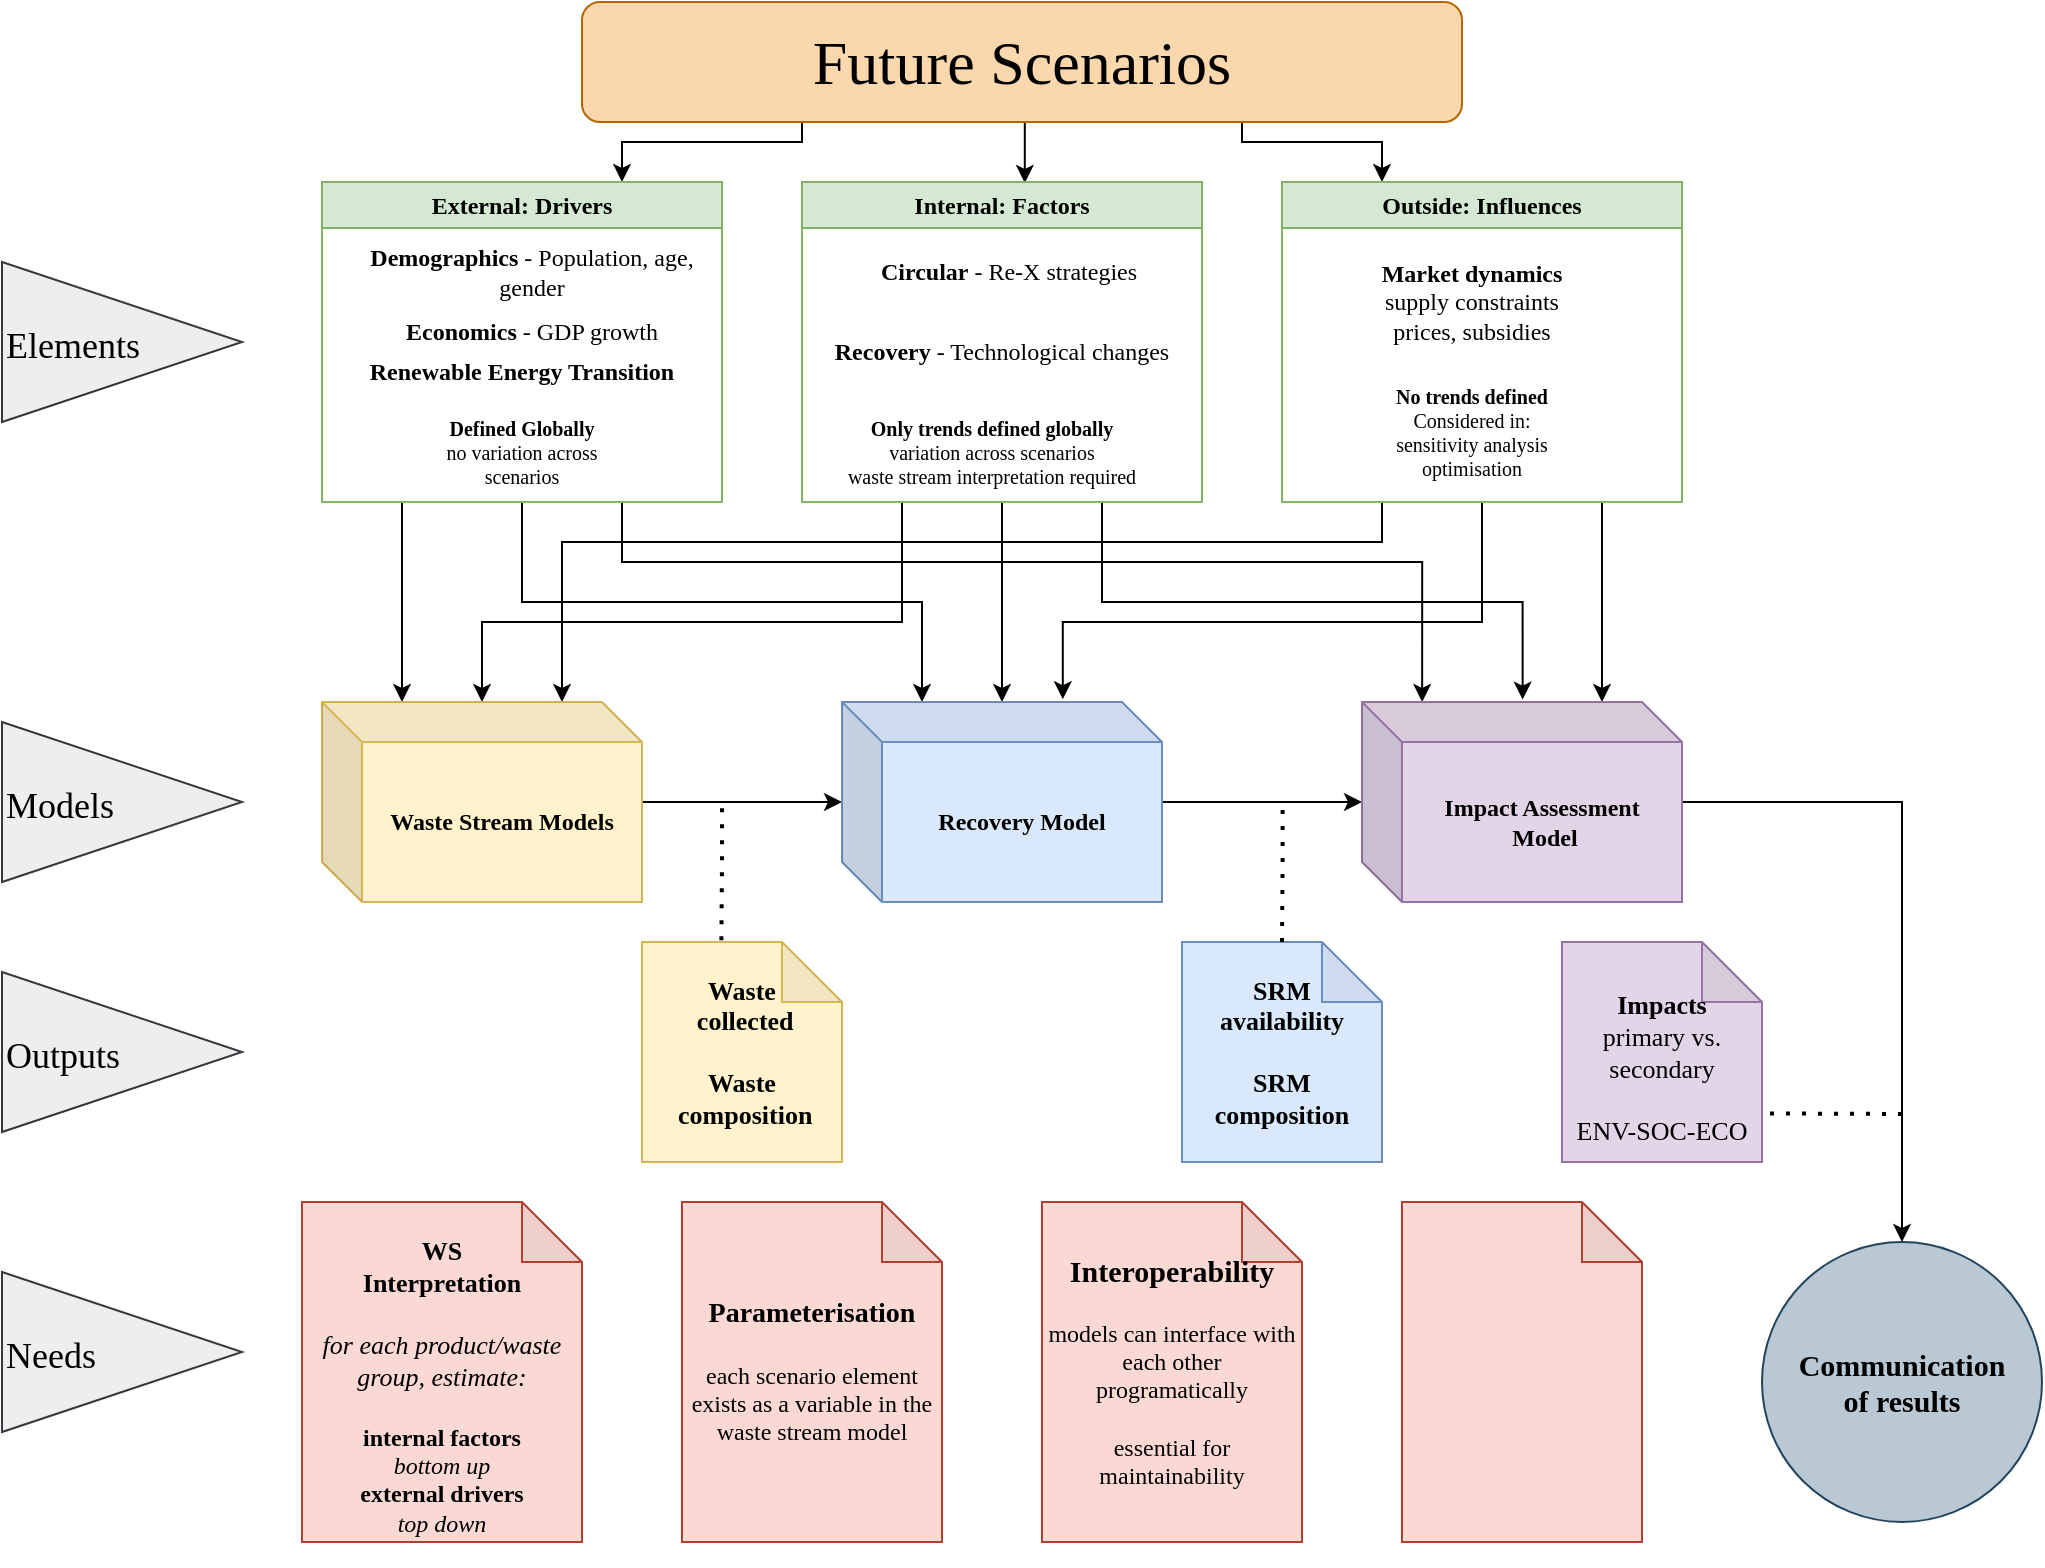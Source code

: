 <mxfile version="20.8.16" type="device"><diagram name="Page-1" id="YuJT3i4SbEEo4yQlwbK8"><mxGraphModel dx="1231" dy="778" grid="1" gridSize="10" guides="1" tooltips="1" connect="1" arrows="1" fold="1" page="1" pageScale="1" pageWidth="1169" pageHeight="827" math="0" shadow="0"><root><mxCell id="0"/><mxCell id="1" parent="0"/><mxCell id="V9XEfxMxnl1vKbUYS3GA-35" style="edgeStyle=orthogonalEdgeStyle;rounded=0;orthogonalLoop=1;jettySize=auto;html=1;exitX=0.25;exitY=1;exitDx=0;exitDy=0;entryX=0.75;entryY=0;entryDx=0;entryDy=0;fontFamily=roboto;fontSource=https%3A%2F%2Ffonts.googleapis.com%2Fcss%3Ffamily%3Droboto;fontSize=31;" parent="1" source="DNrY3JRr939rlAObwiy6-1" target="DNrY3JRr939rlAObwiy6-5" edge="1"><mxGeometry relative="1" as="geometry"><Array as="points"><mxPoint x="520" y="100"/><mxPoint x="430" y="100"/></Array></mxGeometry></mxCell><mxCell id="V9XEfxMxnl1vKbUYS3GA-36" style="edgeStyle=orthogonalEdgeStyle;rounded=0;orthogonalLoop=1;jettySize=auto;html=1;exitX=0.75;exitY=1;exitDx=0;exitDy=0;entryX=0.25;entryY=0;entryDx=0;entryDy=0;fontFamily=roboto;fontSource=https%3A%2F%2Ffonts.googleapis.com%2Fcss%3Ffamily%3Droboto;fontSize=31;" parent="1" source="DNrY3JRr939rlAObwiy6-1" target="DNrY3JRr939rlAObwiy6-12" edge="1"><mxGeometry relative="1" as="geometry"><Array as="points"><mxPoint x="740" y="100"/><mxPoint x="810" y="100"/></Array></mxGeometry></mxCell><mxCell id="V9XEfxMxnl1vKbUYS3GA-37" style="edgeStyle=orthogonalEdgeStyle;rounded=0;orthogonalLoop=1;jettySize=auto;html=1;exitX=0.5;exitY=1;exitDx=0;exitDy=0;entryX=0.557;entryY=0.003;entryDx=0;entryDy=0;entryPerimeter=0;fontFamily=roboto;fontSource=https%3A%2F%2Ffonts.googleapis.com%2Fcss%3Ffamily%3Droboto;fontSize=31;" parent="1" source="DNrY3JRr939rlAObwiy6-1" target="DNrY3JRr939rlAObwiy6-8" edge="1"><mxGeometry relative="1" as="geometry"/></mxCell><mxCell id="DNrY3JRr939rlAObwiy6-1" value="&lt;font style=&quot;font-size: 31px;&quot;&gt;Future Scenarios&lt;/font&gt;" style="rounded=1;whiteSpace=wrap;html=1;fontFamily=cabin;fontSource=https%3A%2F%2Ffonts.googleapis.com%2Fcss%3Ffamily%3Dcabin;fillColor=#fad7ac;strokeColor=#b46504;" parent="1" vertex="1"><mxGeometry x="410" y="30" width="440" height="60" as="geometry"/></mxCell><mxCell id="V9XEfxMxnl1vKbUYS3GA-8" value="" style="edgeStyle=orthogonalEdgeStyle;rounded=0;orthogonalLoop=1;jettySize=auto;html=1;fontSize=18;fontFamily=cabin;fontSource=https%3A%2F%2Ffonts.googleapis.com%2Fcss%3Ffamily%3Dcabin;" parent="1" source="DNrY3JRr939rlAObwiy6-5" target="DNrY3JRr939rlAObwiy6-19" edge="1"><mxGeometry relative="1" as="geometry"><Array as="points"><mxPoint x="320" y="360"/><mxPoint x="320" y="360"/></Array></mxGeometry></mxCell><mxCell id="V9XEfxMxnl1vKbUYS3GA-12" style="edgeStyle=orthogonalEdgeStyle;rounded=0;orthogonalLoop=1;jettySize=auto;html=1;exitX=0.5;exitY=1;exitDx=0;exitDy=0;fontSize=18;entryX=0.25;entryY=0;entryDx=0;entryDy=0;entryPerimeter=0;fontFamily=cabin;fontSource=https%3A%2F%2Ffonts.googleapis.com%2Fcss%3Ffamily%3Dcabin;" parent="1" source="DNrY3JRr939rlAObwiy6-5" target="DNrY3JRr939rlAObwiy6-35" edge="1"><mxGeometry relative="1" as="geometry"><mxPoint x="580" y="370" as="targetPoint"/><Array as="points"><mxPoint x="380" y="330"/><mxPoint x="580" y="330"/></Array></mxGeometry></mxCell><mxCell id="V9XEfxMxnl1vKbUYS3GA-15" style="edgeStyle=orthogonalEdgeStyle;rounded=0;orthogonalLoop=1;jettySize=auto;html=1;exitX=0.75;exitY=1;exitDx=0;exitDy=0;entryX=0.188;entryY=0;entryDx=0;entryDy=0;entryPerimeter=0;fontSize=18;fontFamily=cabin;fontSource=https%3A%2F%2Ffonts.googleapis.com%2Fcss%3Ffamily%3Dcabin;" parent="1" source="DNrY3JRr939rlAObwiy6-5" target="DNrY3JRr939rlAObwiy6-41" edge="1"><mxGeometry relative="1" as="geometry"><Array as="points"><mxPoint x="430" y="310"/><mxPoint x="830" y="310"/></Array></mxGeometry></mxCell><mxCell id="DNrY3JRr939rlAObwiy6-5" value="External: Drivers" style="swimlane;whiteSpace=wrap;html=1;fontFamily=cabin;fontSource=https%3A%2F%2Ffonts.googleapis.com%2Fcss%3Ffamily%3Dcabin;fillColor=#d5e8d4;strokeColor=#82b366;" parent="1" vertex="1"><mxGeometry x="280" y="120" width="200" height="160" as="geometry"><mxRectangle x="280" y="120" width="140" height="30" as="alternateBounds"/></mxGeometry></mxCell><mxCell id="DNrY3JRr939rlAObwiy6-6" value="&lt;b&gt;Demographics&lt;/b&gt; - Population, age, gender" style="text;html=1;strokeColor=none;fillColor=none;align=center;verticalAlign=middle;whiteSpace=wrap;rounded=0;fontFamily=cabin;fontSource=https%3A%2F%2Ffonts.googleapis.com%2Fcss%3Ffamily%3Dcabin;" parent="DNrY3JRr939rlAObwiy6-5" vertex="1"><mxGeometry x="20" y="30" width="170" height="30" as="geometry"/></mxCell><mxCell id="DNrY3JRr939rlAObwiy6-7" value="&lt;b&gt;Economics&lt;/b&gt; - GDP growth" style="text;html=1;strokeColor=none;fillColor=none;align=center;verticalAlign=middle;whiteSpace=wrap;rounded=0;fontFamily=cabin;fontSource=https%3A%2F%2Ffonts.googleapis.com%2Fcss%3Ffamily%3Dcabin;" parent="DNrY3JRr939rlAObwiy6-5" vertex="1"><mxGeometry x="30" y="60" width="150" height="30" as="geometry"/></mxCell><mxCell id="DNrY3JRr939rlAObwiy6-18" value="&lt;b&gt;Renewable Energy Transition&lt;/b&gt;" style="text;html=1;strokeColor=none;fillColor=none;align=center;verticalAlign=middle;whiteSpace=wrap;rounded=0;fontFamily=cabin;fontSource=https%3A%2F%2Ffonts.googleapis.com%2Fcss%3Ffamily%3Dcabin;" parent="DNrY3JRr939rlAObwiy6-5" vertex="1"><mxGeometry x="10" y="80" width="180" height="30" as="geometry"/></mxCell><mxCell id="DNrY3JRr939rlAObwiy6-43" value="&lt;b style=&quot;border-color: var(--border-color);&quot;&gt;Defined Globally&lt;/b&gt;&lt;br style=&quot;border-color: var(--border-color);&quot;&gt;no variation across&lt;br style=&quot;border-color: var(--border-color);&quot;&gt;scenarios" style="text;html=1;strokeColor=none;fillColor=none;align=center;verticalAlign=middle;whiteSpace=wrap;rounded=0;fontSize=10;fontFamily=cabin;fontSource=https%3A%2F%2Ffonts.googleapis.com%2Fcss%3Ffamily%3Dcabin;" parent="DNrY3JRr939rlAObwiy6-5" vertex="1"><mxGeometry x="20" y="120" width="160" height="30" as="geometry"/></mxCell><mxCell id="V9XEfxMxnl1vKbUYS3GA-9" value="" style="edgeStyle=orthogonalEdgeStyle;rounded=0;orthogonalLoop=1;jettySize=auto;html=1;fontSize=18;fontFamily=cabin;fontSource=https%3A%2F%2Ffonts.googleapis.com%2Fcss%3Ffamily%3Dcabin;" parent="1" source="DNrY3JRr939rlAObwiy6-8" target="DNrY3JRr939rlAObwiy6-35" edge="1"><mxGeometry relative="1" as="geometry"/></mxCell><mxCell id="V9XEfxMxnl1vKbUYS3GA-14" style="edgeStyle=orthogonalEdgeStyle;rounded=0;orthogonalLoop=1;jettySize=auto;html=1;exitX=0.25;exitY=1;exitDx=0;exitDy=0;entryX=0.5;entryY=0;entryDx=0;entryDy=0;entryPerimeter=0;fontSize=18;fontFamily=cabin;fontSource=https%3A%2F%2Ffonts.googleapis.com%2Fcss%3Ffamily%3Dcabin;" parent="1" source="DNrY3JRr939rlAObwiy6-8" target="DNrY3JRr939rlAObwiy6-19" edge="1"><mxGeometry relative="1" as="geometry"><Array as="points"><mxPoint x="570" y="340"/><mxPoint x="360" y="340"/></Array></mxGeometry></mxCell><mxCell id="V9XEfxMxnl1vKbUYS3GA-16" style="edgeStyle=orthogonalEdgeStyle;rounded=0;orthogonalLoop=1;jettySize=auto;html=1;exitX=0.75;exitY=1;exitDx=0;exitDy=0;entryX=0.502;entryY=-0.012;entryDx=0;entryDy=0;entryPerimeter=0;fontSize=18;fontFamily=cabin;fontSource=https%3A%2F%2Ffonts.googleapis.com%2Fcss%3Ffamily%3Dcabin;" parent="1" source="DNrY3JRr939rlAObwiy6-8" target="DNrY3JRr939rlAObwiy6-41" edge="1"><mxGeometry relative="1" as="geometry"/></mxCell><mxCell id="DNrY3JRr939rlAObwiy6-8" value="Internal: Factors" style="swimlane;whiteSpace=wrap;html=1;fontFamily=cabin;fontSource=https%3A%2F%2Ffonts.googleapis.com%2Fcss%3Ffamily%3Dcabin;fillColor=#d5e8d4;strokeColor=#82b366;" parent="1" vertex="1"><mxGeometry x="520" y="120" width="200" height="160" as="geometry"><mxRectangle x="520" y="120" width="140" height="30" as="alternateBounds"/></mxGeometry></mxCell><mxCell id="DNrY3JRr939rlAObwiy6-9" value="&lt;b&gt;Circular&lt;/b&gt; - Re-X strategies&amp;nbsp;" style="text;html=1;strokeColor=none;fillColor=none;align=center;verticalAlign=middle;whiteSpace=wrap;rounded=0;fontFamily=cabin;fontSource=https%3A%2F%2Ffonts.googleapis.com%2Fcss%3Ffamily%3Dcabin;" parent="DNrY3JRr939rlAObwiy6-8" vertex="1"><mxGeometry x="20" y="30" width="170" height="30" as="geometry"/></mxCell><mxCell id="DNrY3JRr939rlAObwiy6-10" value="&lt;b&gt;Recovery&lt;/b&gt; - Technological changes" style="text;html=1;strokeColor=none;fillColor=none;align=center;verticalAlign=middle;whiteSpace=wrap;rounded=0;fontFamily=cabin;fontSource=https%3A%2F%2Ffonts.googleapis.com%2Fcss%3Ffamily%3Dcabin;" parent="DNrY3JRr939rlAObwiy6-8" vertex="1"><mxGeometry x="5" y="70" width="190" height="30" as="geometry"/></mxCell><mxCell id="DNrY3JRr939rlAObwiy6-44" value="&lt;b style=&quot;border-color: var(--border-color);&quot;&gt;Only trends defined globally&lt;br style=&quot;border-color: var(--border-color);&quot;&gt;&lt;/b&gt;variation across scenarios&lt;br style=&quot;border-color: var(--border-color);&quot;&gt;waste stream interpretation required" style="text;html=1;strokeColor=none;fillColor=none;align=center;verticalAlign=middle;whiteSpace=wrap;rounded=0;fontSize=10;fontFamily=cabin;fontSource=https%3A%2F%2Ffonts.googleapis.com%2Fcss%3Ffamily%3Dcabin;" parent="DNrY3JRr939rlAObwiy6-8" vertex="1"><mxGeometry x="-20" y="120" width="230" height="30" as="geometry"/></mxCell><mxCell id="V9XEfxMxnl1vKbUYS3GA-10" value="" style="edgeStyle=orthogonalEdgeStyle;rounded=0;orthogonalLoop=1;jettySize=auto;html=1;fontSize=18;fontFamily=cabin;fontSource=https%3A%2F%2Ffonts.googleapis.com%2Fcss%3Ffamily%3Dcabin;" parent="1" source="DNrY3JRr939rlAObwiy6-12" target="DNrY3JRr939rlAObwiy6-41" edge="1"><mxGeometry relative="1" as="geometry"><Array as="points"><mxPoint x="920" y="320"/><mxPoint x="920" y="320"/></Array></mxGeometry></mxCell><mxCell id="V9XEfxMxnl1vKbUYS3GA-13" style="edgeStyle=orthogonalEdgeStyle;rounded=0;orthogonalLoop=1;jettySize=auto;html=1;exitX=0.25;exitY=1;exitDx=0;exitDy=0;entryX=0.75;entryY=0;entryDx=0;entryDy=0;entryPerimeter=0;fontSize=18;fontFamily=cabin;fontSource=https%3A%2F%2Ffonts.googleapis.com%2Fcss%3Ffamily%3Dcabin;" parent="1" source="DNrY3JRr939rlAObwiy6-12" target="DNrY3JRr939rlAObwiy6-19" edge="1"><mxGeometry relative="1" as="geometry"><Array as="points"><mxPoint x="810" y="300"/><mxPoint x="400" y="300"/></Array></mxGeometry></mxCell><mxCell id="V9XEfxMxnl1vKbUYS3GA-17" style="edgeStyle=orthogonalEdgeStyle;rounded=0;orthogonalLoop=1;jettySize=auto;html=1;exitX=0.5;exitY=1;exitDx=0;exitDy=0;entryX=0.69;entryY=-0.014;entryDx=0;entryDy=0;entryPerimeter=0;fontSize=18;fontFamily=cabin;fontSource=https%3A%2F%2Ffonts.googleapis.com%2Fcss%3Ffamily%3Dcabin;" parent="1" source="DNrY3JRr939rlAObwiy6-12" target="DNrY3JRr939rlAObwiy6-35" edge="1"><mxGeometry relative="1" as="geometry"><Array as="points"><mxPoint x="860" y="340"/><mxPoint x="650" y="340"/></Array></mxGeometry></mxCell><mxCell id="DNrY3JRr939rlAObwiy6-12" value="Outside: Influences" style="swimlane;whiteSpace=wrap;html=1;fontFamily=cabin;fontSource=https%3A%2F%2Ffonts.googleapis.com%2Fcss%3Ffamily%3Dcabin;fillColor=#d5e8d4;strokeColor=#82b366;" parent="1" vertex="1"><mxGeometry x="760" y="120" width="200" height="160" as="geometry"><mxRectangle x="290" y="190" width="140" height="30" as="alternateBounds"/></mxGeometry></mxCell><mxCell id="DNrY3JRr939rlAObwiy6-13" value="&lt;b&gt;Market dynamics&lt;br&gt;&lt;/b&gt;supply constraints&lt;br&gt;prices, subsidies" style="text;html=1;strokeColor=none;fillColor=none;align=center;verticalAlign=middle;whiteSpace=wrap;rounded=0;fontFamily=cabin;fontSource=https%3A%2F%2Ffonts.googleapis.com%2Fcss%3Ffamily%3Dcabin;" parent="DNrY3JRr939rlAObwiy6-12" vertex="1"><mxGeometry y="30" width="190" height="60" as="geometry"/></mxCell><mxCell id="DNrY3JRr939rlAObwiy6-45" value="&lt;b style=&quot;border-color: var(--border-color);&quot;&gt;No trends defined&lt;br style=&quot;border-color: var(--border-color);&quot;&gt;&lt;/b&gt;Considered in:&lt;br style=&quot;border-color: var(--border-color);&quot;&gt;sensitivity analysis&lt;br style=&quot;border-color: var(--border-color);&quot;&gt;optimisation" style="text;html=1;strokeColor=none;fillColor=none;align=center;verticalAlign=middle;whiteSpace=wrap;rounded=0;fontSize=10;fontFamily=cabin;fontSource=https%3A%2F%2Ffonts.googleapis.com%2Fcss%3Ffamily%3Dcabin;" parent="DNrY3JRr939rlAObwiy6-12" vertex="1"><mxGeometry x="20" y="110" width="150" height="30" as="geometry"/></mxCell><mxCell id="V9XEfxMxnl1vKbUYS3GA-7" value="" style="edgeStyle=orthogonalEdgeStyle;rounded=0;orthogonalLoop=1;jettySize=auto;html=1;fontSize=18;fontFamily=cabin;fontSource=https%3A%2F%2Ffonts.googleapis.com%2Fcss%3Ffamily%3Dcabin;" parent="1" source="DNrY3JRr939rlAObwiy6-19" target="DNrY3JRr939rlAObwiy6-35" edge="1"><mxGeometry relative="1" as="geometry"/></mxCell><mxCell id="DNrY3JRr939rlAObwiy6-19" value="&lt;b&gt;Waste Stream Models&lt;/b&gt;" style="shape=cube;whiteSpace=wrap;html=1;boundedLbl=1;backgroundOutline=1;darkOpacity=0.05;darkOpacity2=0.1;fontFamily=cabin;fontSource=https%3A%2F%2Ffonts.googleapis.com%2Fcss%3Ffamily%3Dcabin;fillColor=#fff2cc;strokeColor=#d6b656;" parent="1" vertex="1"><mxGeometry x="280" y="380" width="160" height="100" as="geometry"/></mxCell><mxCell id="DNrY3JRr939rlAObwiy6-33" value="&lt;font style=&quot;font-size: 12px;&quot;&gt;&lt;b style=&quot;&quot;&gt;&lt;br&gt;&lt;br&gt;&lt;span style=&quot;font-size: 13px;&quot;&gt;WS &lt;/span&gt;&lt;br&gt;&lt;span style=&quot;font-size: 13px;&quot;&gt;Interpretation&lt;/span&gt;&lt;br&gt;&lt;div style=&quot;font-size: 13px;&quot;&gt;&lt;span style=&quot;background-color: initial;&quot;&gt;&lt;span style=&quot;font-weight: normal;&quot;&gt;&lt;br&gt;&lt;i&gt;for each product/waste group, estimate:&lt;/i&gt;&lt;/span&gt;&lt;/span&gt;&lt;/div&gt;&lt;div style=&quot;font-size: 13px;&quot;&gt;&lt;span style=&quot;background-color: initial;&quot;&gt;&lt;span style=&quot;font-weight: normal;&quot;&gt;&lt;i&gt;&lt;br&gt;&lt;/i&gt;&lt;/span&gt;&lt;/span&gt;&lt;/div&gt;&lt;div style=&quot;&quot;&gt;&lt;font style=&quot;font-size: 12px;&quot;&gt;&lt;span style=&quot;background-color: initial;&quot;&gt;internal factors&lt;br&gt;&lt;/span&gt;&lt;i style=&quot;background-color: initial; font-weight: normal;&quot;&gt;bottom up&lt;/i&gt;&lt;/font&gt;&lt;/div&gt;&lt;/b&gt;&lt;/font&gt;&lt;font style=&quot;font-size: 12px;&quot;&gt;&lt;div style=&quot;&quot;&gt;&lt;font style=&quot;font-size: 12px;&quot;&gt;&lt;span style=&quot;background-color: initial;&quot;&gt;&lt;b&gt;external drivers&lt;br&gt;&lt;/b&gt;&lt;/span&gt;&lt;span style=&quot;background-color: initial; font-weight: normal;&quot;&gt;&lt;i style=&quot;&quot;&gt;top down&lt;/i&gt;&lt;/span&gt;&lt;/font&gt;&lt;/div&gt;&lt;br&gt;&lt;/font&gt;" style="shape=note;whiteSpace=wrap;html=1;backgroundOutline=1;darkOpacity=0.05;fontFamily=cabin;fontSource=https%3A%2F%2Ffonts.googleapis.com%2Fcss%3Ffamily%3Dcabin;fillColor=#fad9d5;strokeColor=#ae4132;" parent="1" vertex="1"><mxGeometry x="270" y="630" width="140" height="170" as="geometry"/></mxCell><mxCell id="V9XEfxMxnl1vKbUYS3GA-6" value="" style="edgeStyle=orthogonalEdgeStyle;rounded=0;orthogonalLoop=1;jettySize=auto;html=1;fontSize=18;fontFamily=cabin;fontSource=https%3A%2F%2Ffonts.googleapis.com%2Fcss%3Ffamily%3Dcabin;" parent="1" source="DNrY3JRr939rlAObwiy6-35" target="DNrY3JRr939rlAObwiy6-41" edge="1"><mxGeometry relative="1" as="geometry"/></mxCell><mxCell id="DNrY3JRr939rlAObwiy6-35" value="&lt;b&gt;Recovery Model&lt;br&gt;&lt;/b&gt;" style="shape=cube;whiteSpace=wrap;html=1;boundedLbl=1;backgroundOutline=1;darkOpacity=0.05;darkOpacity2=0.1;fontFamily=cabin;fontSource=https%3A%2F%2Ffonts.googleapis.com%2Fcss%3Ffamily%3Dcabin;fillColor=#dae8fc;strokeColor=#6c8ebf;" parent="1" vertex="1"><mxGeometry x="540" y="380" width="160" height="100" as="geometry"/></mxCell><mxCell id="V9XEfxMxnl1vKbUYS3GA-26" value="" style="edgeStyle=orthogonalEdgeStyle;rounded=0;orthogonalLoop=1;jettySize=auto;html=1;fontSize=18;fontFamily=cabin;fontSource=https%3A%2F%2Ffonts.googleapis.com%2Fcss%3Ffamily%3Dcabin;" parent="1" source="DNrY3JRr939rlAObwiy6-41" target="V9XEfxMxnl1vKbUYS3GA-25" edge="1"><mxGeometry relative="1" as="geometry"/></mxCell><mxCell id="DNrY3JRr939rlAObwiy6-41" value="&lt;b&gt;Impact Assessment&lt;br&gt;&amp;nbsp;Model&lt;br&gt;&lt;/b&gt;" style="shape=cube;whiteSpace=wrap;html=1;boundedLbl=1;backgroundOutline=1;darkOpacity=0.05;darkOpacity2=0.1;fontFamily=cabin;fontSource=https%3A%2F%2Ffonts.googleapis.com%2Fcss%3Ffamily%3Dcabin;fillColor=#e1d5e7;strokeColor=#9673a6;" parent="1" vertex="1"><mxGeometry x="800" y="380" width="160" height="100" as="geometry"/></mxCell><mxCell id="DNrY3JRr939rlAObwiy6-53" value="&lt;font style=&quot;font-size: 13px;&quot;&gt;&lt;b style=&quot;font-size: 13px;&quot;&gt;SRM &lt;br&gt;availability&lt;br style=&quot;font-size: 13px;&quot;&gt;&lt;br style=&quot;font-size: 13px;&quot;&gt;SRM composition&lt;/b&gt;&lt;br style=&quot;font-size: 13px;&quot;&gt;&lt;/font&gt;" style="shape=note;whiteSpace=wrap;html=1;backgroundOutline=1;darkOpacity=0.05;fontFamily=cabin;fontSource=https%3A%2F%2Ffonts.googleapis.com%2Fcss%3Ffamily%3Dcabin;fillColor=#dae8fc;strokeColor=#6c8ebf;fontSize=13;" parent="1" vertex="1"><mxGeometry x="710" y="500" width="100" height="110" as="geometry"/></mxCell><mxCell id="DNrY3JRr939rlAObwiy6-55" value="&lt;font style=&quot;font-size: 13px;&quot;&gt;&lt;b style=&quot;font-size: 13px;&quot;&gt;Waste&lt;br style=&quot;font-size: 13px;&quot;&gt;&amp;nbsp;collected&lt;br style=&quot;font-size: 13px;&quot;&gt;&lt;/b&gt;&lt;br style=&quot;font-size: 13px;&quot;&gt;&lt;b style=&quot;font-size: 13px;&quot;&gt;Waste&lt;br style=&quot;font-size: 13px;&quot;&gt;&amp;nbsp;composition&lt;/b&gt;&lt;br style=&quot;font-size: 13px;&quot;&gt;&lt;/font&gt;" style="shape=note;whiteSpace=wrap;html=1;backgroundOutline=1;darkOpacity=0.05;fontFamily=cabin;fontSource=https%3A%2F%2Ffonts.googleapis.com%2Fcss%3Ffamily%3Dcabin;fillColor=#fff2cc;strokeColor=#d6b656;fontSize=13;" parent="1" vertex="1"><mxGeometry x="440" y="500" width="100" height="110" as="geometry"/></mxCell><mxCell id="DNrY3JRr939rlAObwiy6-56" value="" style="endArrow=none;dashed=1;html=1;dashPattern=1 3;strokeWidth=2;rounded=0;fontSize=10;exitX=0.397;exitY=-0.008;exitDx=0;exitDy=0;exitPerimeter=0;fontFamily=cabin;fontSource=https%3A%2F%2Ffonts.googleapis.com%2Fcss%3Ffamily%3Dcabin;" parent="1" source="DNrY3JRr939rlAObwiy6-55" edge="1"><mxGeometry width="50" height="50" relative="1" as="geometry"><mxPoint x="430" y="624" as="sourcePoint"/><mxPoint x="480" y="430" as="targetPoint"/><Array as="points"><mxPoint x="480" y="460"/></Array></mxGeometry></mxCell><mxCell id="V9XEfxMxnl1vKbUYS3GA-4" value="&lt;font style=&quot;font-size: 18px;&quot;&gt;Elements&lt;/font&gt;" style="triangle;whiteSpace=wrap;html=1;fontSize=24;align=left;fontFamily=cabin;fontSource=https%3A%2F%2Ffonts.googleapis.com%2Fcss%3Ffamily%3Dcabin;rounded=0;fillColor=#eeeeee;strokeColor=#36393d;" parent="1" vertex="1"><mxGeometry x="120" y="160" width="120" height="80" as="geometry"/></mxCell><mxCell id="V9XEfxMxnl1vKbUYS3GA-18" value="" style="endArrow=none;dashed=1;html=1;dashPattern=1 3;strokeWidth=2;rounded=0;fontSize=10;exitX=0.397;exitY=-0.008;exitDx=0;exitDy=0;exitPerimeter=0;fontFamily=cabin;fontSource=https%3A%2F%2Ffonts.googleapis.com%2Fcss%3Ffamily%3Dcabin;" parent="1" edge="1"><mxGeometry width="50" height="50" relative="1" as="geometry"><mxPoint x="760" y="500.0" as="sourcePoint"/><mxPoint x="760.3" y="430.8" as="targetPoint"/><Array as="points"><mxPoint x="760.3" y="460.8"/></Array></mxGeometry></mxCell><mxCell id="V9XEfxMxnl1vKbUYS3GA-19" value="&lt;font style=&quot;font-size: 18px;&quot;&gt;Models&lt;/font&gt;" style="triangle;whiteSpace=wrap;html=1;fontSize=24;align=left;fontFamily=cabin;fontSource=https%3A%2F%2Ffonts.googleapis.com%2Fcss%3Ffamily%3Dcabin;rounded=0;fillColor=#eeeeee;strokeColor=#36393d;" parent="1" vertex="1"><mxGeometry x="120" y="390" width="120" height="80" as="geometry"/></mxCell><mxCell id="V9XEfxMxnl1vKbUYS3GA-20" value="&lt;font style=&quot;font-size: 18px;&quot;&gt;Outputs&lt;/font&gt;" style="triangle;whiteSpace=wrap;html=1;fontSize=24;align=left;fontFamily=cabin;fontSource=https%3A%2F%2Ffonts.googleapis.com%2Fcss%3Ffamily%3Dcabin;rounded=0;fillColor=#eeeeee;strokeColor=#36393d;" parent="1" vertex="1"><mxGeometry x="120" y="515" width="120" height="80" as="geometry"/></mxCell><mxCell id="V9XEfxMxnl1vKbUYS3GA-25" value="&lt;font style=&quot;font-size: 15px;&quot;&gt;&lt;b&gt;Communication&lt;br&gt;of results&lt;/b&gt;&lt;/font&gt;" style="ellipse;whiteSpace=wrap;html=1;fontFamily=cabin;fontSource=https%3A%2F%2Ffonts.googleapis.com%2Fcss%3Ffamily%3Dcabin;fillColor=#bac8d3;strokeColor=#23445d;" parent="1" vertex="1"><mxGeometry x="1000" y="650" width="140" height="140" as="geometry"/></mxCell><mxCell id="V9XEfxMxnl1vKbUYS3GA-27" value="&lt;font style=&quot;font-size: 13px;&quot;&gt;&lt;br style=&quot;font-size: 13px;&quot;&gt;&lt;b style=&quot;font-size: 13px;&quot;&gt;&lt;font style=&quot;font-size: 13px;&quot;&gt;Impacts&lt;/font&gt;&lt;br style=&quot;font-size: 13px;&quot;&gt;&lt;/b&gt;&lt;span style=&quot;font-size: 13px;&quot;&gt;primary vs.&lt;/span&gt;&lt;br style=&quot;font-size: 13px;&quot;&gt;&lt;span style=&quot;font-size: 13px;&quot;&gt;secondary&lt;/span&gt;&lt;br style=&quot;font-size: 13px;&quot;&gt;&lt;br style=&quot;font-size: 13px;&quot;&gt;&lt;span style=&quot;font-size: 13px;&quot;&gt;ENV-SOC-ECO&lt;/span&gt;&lt;br style=&quot;font-size: 13px;&quot;&gt;&lt;/font&gt;" style="shape=note;whiteSpace=wrap;html=1;backgroundOutline=1;darkOpacity=0.05;fontFamily=cabin;fontSource=https%3A%2F%2Ffonts.googleapis.com%2Fcss%3Ffamily%3Dcabin;fillColor=#e1d5e7;strokeColor=#9673a6;fontSize=13;" parent="1" vertex="1"><mxGeometry x="900" y="500" width="100" height="110" as="geometry"/></mxCell><mxCell id="V9XEfxMxnl1vKbUYS3GA-30" value="" style="endArrow=none;dashed=1;html=1;dashPattern=1 3;strokeWidth=2;rounded=0;fontSize=18;entryX=0.991;entryY=0.779;entryDx=0;entryDy=0;entryPerimeter=0;fontFamily=cabin;fontSource=https%3A%2F%2Ffonts.googleapis.com%2Fcss%3Ffamily%3Dcabin;" parent="1" target="V9XEfxMxnl1vKbUYS3GA-27" edge="1"><mxGeometry width="50" height="50" relative="1" as="geometry"><mxPoint x="1070" y="586" as="sourcePoint"/><mxPoint x="1020" y="585" as="targetPoint"/></mxGeometry></mxCell><mxCell id="V9XEfxMxnl1vKbUYS3GA-39" value="&lt;font style=&quot;font-size: 18px;&quot;&gt;Needs&lt;/font&gt;" style="triangle;whiteSpace=wrap;html=1;fontSize=24;align=left;fontFamily=cabin;fontSource=https%3A%2F%2Ffonts.googleapis.com%2Fcss%3Ffamily%3Dcabin;rounded=0;fillColor=#eeeeee;strokeColor=#36393d;" parent="1" vertex="1"><mxGeometry x="120" y="665" width="120" height="80" as="geometry"/></mxCell><mxCell id="V9XEfxMxnl1vKbUYS3GA-40" value="&lt;div style=&quot;&quot;&gt;&lt;b style=&quot;background-color: initial;&quot;&gt;&lt;font style=&quot;font-size: 14px;&quot;&gt;Parameterisation&lt;/font&gt;&lt;/b&gt;&lt;/div&gt;&lt;font style=&quot;&quot;&gt;&lt;b style=&quot;&quot;&gt;&lt;br&gt;&lt;/b&gt;&lt;font style=&quot;font-size: 12px;&quot;&gt;each scenario element exists as a variable in the waste stream model&lt;/font&gt;&lt;br&gt;&lt;/font&gt;" style="shape=note;whiteSpace=wrap;html=1;backgroundOutline=1;darkOpacity=0.05;fontFamily=cabin;fontSource=https%3A%2F%2Ffonts.googleapis.com%2Fcss%3Ffamily%3Dcabin;fillColor=#fad9d5;strokeColor=#ae4132;" parent="1" vertex="1"><mxGeometry x="460" y="630" width="130" height="170" as="geometry"/></mxCell><mxCell id="V9XEfxMxnl1vKbUYS3GA-41" value="&lt;font style=&quot;&quot;&gt;&lt;b style=&quot;&quot;&gt;&lt;font style=&quot;font-size: 15px;&quot;&gt;Interoperability&lt;/font&gt;&lt;br&gt;&lt;/b&gt;&lt;br&gt;&lt;span style=&quot;font-size: 12px;&quot;&gt;models can interface with each other programatically&lt;br&gt;&lt;/span&gt;&lt;br&gt;essential for maintainability&lt;br&gt;&lt;/font&gt;" style="shape=note;whiteSpace=wrap;html=1;backgroundOutline=1;darkOpacity=0.05;fontFamily=cabin;fontSource=https%3A%2F%2Ffonts.googleapis.com%2Fcss%3Ffamily%3Dcabin;fillColor=#fad9d5;strokeColor=#ae4132;" parent="1" vertex="1"><mxGeometry x="640" y="630" width="130" height="170" as="geometry"/></mxCell><mxCell id="V9XEfxMxnl1vKbUYS3GA-42" value="&lt;font style=&quot;font-size: 10px;&quot;&gt;&lt;br&gt;&lt;/font&gt;" style="shape=note;whiteSpace=wrap;html=1;backgroundOutline=1;darkOpacity=0.05;fontFamily=cabin;fontSource=https%3A%2F%2Ffonts.googleapis.com%2Fcss%3Ffamily%3Dcabin;fillColor=#fad9d5;strokeColor=#ae4132;" parent="1" vertex="1"><mxGeometry x="820" y="630" width="120" height="170" as="geometry"/></mxCell></root></mxGraphModel></diagram></mxfile>